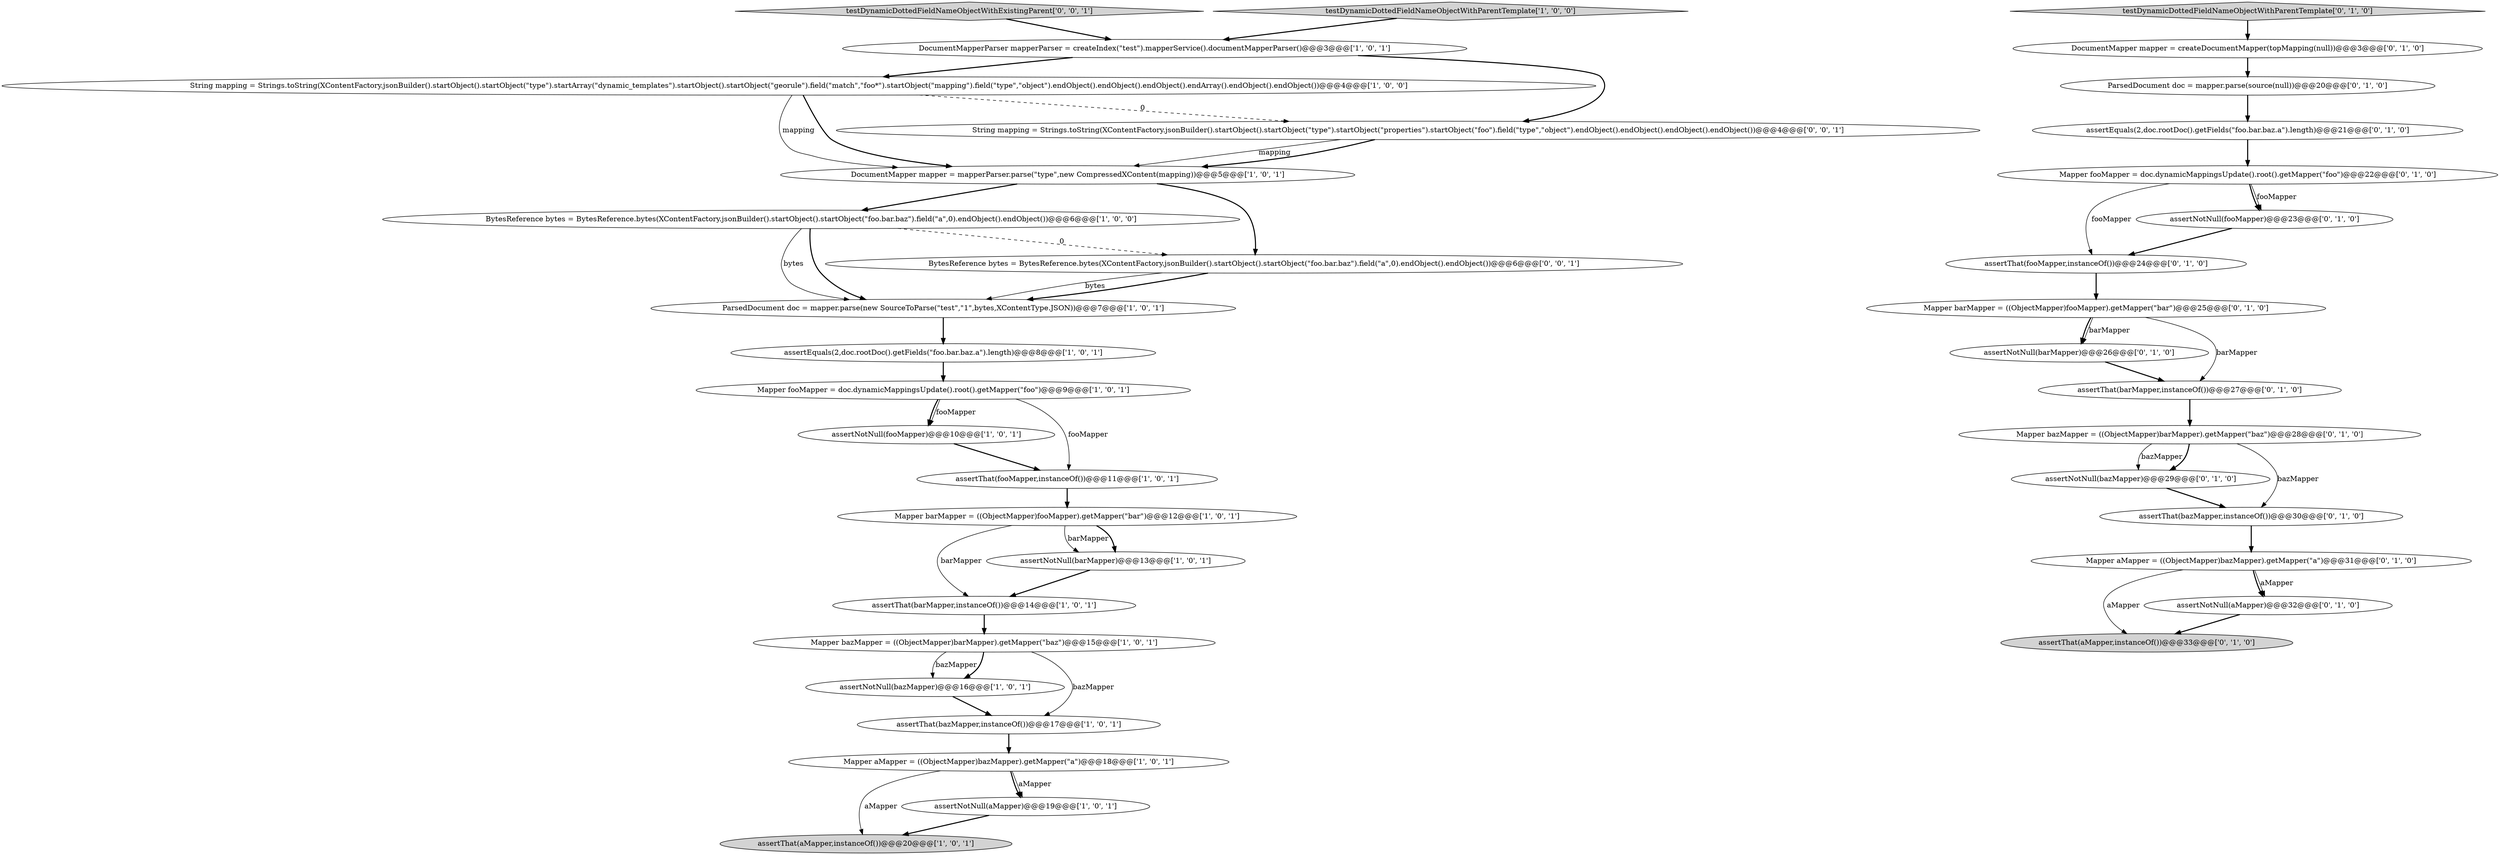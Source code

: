 digraph {
6 [style = filled, label = "assertNotNull(bazMapper)@@@16@@@['1', '0', '1']", fillcolor = white, shape = ellipse image = "AAA0AAABBB1BBB"];
32 [style = filled, label = "Mapper fooMapper = doc.dynamicMappingsUpdate().root().getMapper(\"foo\")@@@22@@@['0', '1', '0']", fillcolor = white, shape = ellipse image = "AAA0AAABBB2BBB"];
31 [style = filled, label = "assertEquals(2,doc.rootDoc().getFields(\"foo.bar.baz.a\").length)@@@21@@@['0', '1', '0']", fillcolor = white, shape = ellipse image = "AAA0AAABBB2BBB"];
3 [style = filled, label = "BytesReference bytes = BytesReference.bytes(XContentFactory.jsonBuilder().startObject().startObject(\"foo.bar.baz\").field(\"a\",0).endObject().endObject())@@@6@@@['1', '0', '0']", fillcolor = white, shape = ellipse image = "AAA0AAABBB1BBB"];
4 [style = filled, label = "assertThat(fooMapper,instanceOf())@@@11@@@['1', '0', '1']", fillcolor = white, shape = ellipse image = "AAA0AAABBB1BBB"];
5 [style = filled, label = "DocumentMapperParser mapperParser = createIndex(\"test\").mapperService().documentMapperParser()@@@3@@@['1', '0', '1']", fillcolor = white, shape = ellipse image = "AAA0AAABBB1BBB"];
23 [style = filled, label = "assertNotNull(barMapper)@@@26@@@['0', '1', '0']", fillcolor = white, shape = ellipse image = "AAA0AAABBB2BBB"];
16 [style = filled, label = "Mapper barMapper = ((ObjectMapper)fooMapper).getMapper(\"bar\")@@@12@@@['1', '0', '1']", fillcolor = white, shape = ellipse image = "AAA0AAABBB1BBB"];
17 [style = filled, label = "assertNotNull(fooMapper)@@@10@@@['1', '0', '1']", fillcolor = white, shape = ellipse image = "AAA0AAABBB1BBB"];
22 [style = filled, label = "DocumentMapper mapper = createDocumentMapper(topMapping(null))@@@3@@@['0', '1', '0']", fillcolor = white, shape = ellipse image = "AAA0AAABBB2BBB"];
35 [style = filled, label = "testDynamicDottedFieldNameObjectWithExistingParent['0', '0', '1']", fillcolor = lightgray, shape = diamond image = "AAA0AAABBB3BBB"];
11 [style = filled, label = "assertThat(barMapper,instanceOf())@@@14@@@['1', '0', '1']", fillcolor = white, shape = ellipse image = "AAA0AAABBB1BBB"];
34 [style = filled, label = "ParsedDocument doc = mapper.parse(source(null))@@@20@@@['0', '1', '0']", fillcolor = white, shape = ellipse image = "AAA1AAABBB2BBB"];
21 [style = filled, label = "testDynamicDottedFieldNameObjectWithParentTemplate['0', '1', '0']", fillcolor = lightgray, shape = diamond image = "AAA0AAABBB2BBB"];
30 [style = filled, label = "assertThat(fooMapper,instanceOf())@@@24@@@['0', '1', '0']", fillcolor = white, shape = ellipse image = "AAA0AAABBB2BBB"];
19 [style = filled, label = "Mapper aMapper = ((ObjectMapper)bazMapper).getMapper(\"a\")@@@31@@@['0', '1', '0']", fillcolor = white, shape = ellipse image = "AAA0AAABBB2BBB"];
36 [style = filled, label = "BytesReference bytes = BytesReference.bytes(XContentFactory.jsonBuilder().startObject().startObject(\"foo.bar.baz\").field(\"a\",0).endObject().endObject())@@@6@@@['0', '0', '1']", fillcolor = white, shape = ellipse image = "AAA0AAABBB3BBB"];
8 [style = filled, label = "assertThat(aMapper,instanceOf())@@@20@@@['1', '0', '1']", fillcolor = lightgray, shape = ellipse image = "AAA0AAABBB1BBB"];
24 [style = filled, label = "assertNotNull(bazMapper)@@@29@@@['0', '1', '0']", fillcolor = white, shape = ellipse image = "AAA0AAABBB2BBB"];
12 [style = filled, label = "assertEquals(2,doc.rootDoc().getFields(\"foo.bar.baz.a\").length)@@@8@@@['1', '0', '1']", fillcolor = white, shape = ellipse image = "AAA0AAABBB1BBB"];
1 [style = filled, label = "assertNotNull(barMapper)@@@13@@@['1', '0', '1']", fillcolor = white, shape = ellipse image = "AAA0AAABBB1BBB"];
25 [style = filled, label = "assertThat(aMapper,instanceOf())@@@33@@@['0', '1', '0']", fillcolor = lightgray, shape = ellipse image = "AAA0AAABBB2BBB"];
33 [style = filled, label = "Mapper bazMapper = ((ObjectMapper)barMapper).getMapper(\"baz\")@@@28@@@['0', '1', '0']", fillcolor = white, shape = ellipse image = "AAA0AAABBB2BBB"];
7 [style = filled, label = "Mapper bazMapper = ((ObjectMapper)barMapper).getMapper(\"baz\")@@@15@@@['1', '0', '1']", fillcolor = white, shape = ellipse image = "AAA0AAABBB1BBB"];
10 [style = filled, label = "testDynamicDottedFieldNameObjectWithParentTemplate['1', '0', '0']", fillcolor = lightgray, shape = diamond image = "AAA0AAABBB1BBB"];
27 [style = filled, label = "assertThat(barMapper,instanceOf())@@@27@@@['0', '1', '0']", fillcolor = white, shape = ellipse image = "AAA0AAABBB2BBB"];
29 [style = filled, label = "Mapper barMapper = ((ObjectMapper)fooMapper).getMapper(\"bar\")@@@25@@@['0', '1', '0']", fillcolor = white, shape = ellipse image = "AAA0AAABBB2BBB"];
20 [style = filled, label = "assertNotNull(aMapper)@@@32@@@['0', '1', '0']", fillcolor = white, shape = ellipse image = "AAA0AAABBB2BBB"];
9 [style = filled, label = "String mapping = Strings.toString(XContentFactory.jsonBuilder().startObject().startObject(\"type\").startArray(\"dynamic_templates\").startObject().startObject(\"georule\").field(\"match\",\"foo*\").startObject(\"mapping\").field(\"type\",\"object\").endObject().endObject().endObject().endArray().endObject().endObject())@@@4@@@['1', '0', '0']", fillcolor = white, shape = ellipse image = "AAA0AAABBB1BBB"];
26 [style = filled, label = "assertThat(bazMapper,instanceOf())@@@30@@@['0', '1', '0']", fillcolor = white, shape = ellipse image = "AAA0AAABBB2BBB"];
15 [style = filled, label = "Mapper aMapper = ((ObjectMapper)bazMapper).getMapper(\"a\")@@@18@@@['1', '0', '1']", fillcolor = white, shape = ellipse image = "AAA0AAABBB1BBB"];
13 [style = filled, label = "Mapper fooMapper = doc.dynamicMappingsUpdate().root().getMapper(\"foo\")@@@9@@@['1', '0', '1']", fillcolor = white, shape = ellipse image = "AAA0AAABBB1BBB"];
28 [style = filled, label = "assertNotNull(fooMapper)@@@23@@@['0', '1', '0']", fillcolor = white, shape = ellipse image = "AAA0AAABBB2BBB"];
2 [style = filled, label = "DocumentMapper mapper = mapperParser.parse(\"type\",new CompressedXContent(mapping))@@@5@@@['1', '0', '1']", fillcolor = white, shape = ellipse image = "AAA0AAABBB1BBB"];
14 [style = filled, label = "assertThat(bazMapper,instanceOf())@@@17@@@['1', '0', '1']", fillcolor = white, shape = ellipse image = "AAA0AAABBB1BBB"];
0 [style = filled, label = "ParsedDocument doc = mapper.parse(new SourceToParse(\"test\",\"1\",bytes,XContentType.JSON))@@@7@@@['1', '0', '1']", fillcolor = white, shape = ellipse image = "AAA0AAABBB1BBB"];
18 [style = filled, label = "assertNotNull(aMapper)@@@19@@@['1', '0', '1']", fillcolor = white, shape = ellipse image = "AAA0AAABBB1BBB"];
37 [style = filled, label = "String mapping = Strings.toString(XContentFactory.jsonBuilder().startObject().startObject(\"type\").startObject(\"properties\").startObject(\"foo\").field(\"type\",\"object\").endObject().endObject().endObject().endObject())@@@4@@@['0', '0', '1']", fillcolor = white, shape = ellipse image = "AAA0AAABBB3BBB"];
28->30 [style = bold, label=""];
3->36 [style = dashed, label="0"];
3->0 [style = solid, label="bytes"];
27->33 [style = bold, label=""];
7->6 [style = solid, label="bazMapper"];
9->2 [style = solid, label="mapping"];
21->22 [style = bold, label=""];
15->18 [style = bold, label=""];
4->16 [style = bold, label=""];
9->37 [style = dashed, label="0"];
13->17 [style = bold, label=""];
19->25 [style = solid, label="aMapper"];
19->20 [style = bold, label=""];
16->1 [style = solid, label="barMapper"];
9->2 [style = bold, label=""];
7->6 [style = bold, label=""];
13->17 [style = solid, label="fooMapper"];
37->2 [style = solid, label="mapping"];
37->2 [style = bold, label=""];
5->9 [style = bold, label=""];
31->32 [style = bold, label=""];
12->13 [style = bold, label=""];
11->7 [style = bold, label=""];
2->3 [style = bold, label=""];
1->11 [style = bold, label=""];
17->4 [style = bold, label=""];
29->23 [style = bold, label=""];
26->19 [style = bold, label=""];
20->25 [style = bold, label=""];
5->37 [style = bold, label=""];
2->36 [style = bold, label=""];
35->5 [style = bold, label=""];
33->26 [style = solid, label="bazMapper"];
6->14 [style = bold, label=""];
7->14 [style = solid, label="bazMapper"];
16->1 [style = bold, label=""];
22->34 [style = bold, label=""];
0->12 [style = bold, label=""];
36->0 [style = solid, label="bytes"];
34->31 [style = bold, label=""];
32->28 [style = bold, label=""];
3->0 [style = bold, label=""];
16->11 [style = solid, label="barMapper"];
32->30 [style = solid, label="fooMapper"];
36->0 [style = bold, label=""];
15->18 [style = solid, label="aMapper"];
29->27 [style = solid, label="barMapper"];
33->24 [style = solid, label="bazMapper"];
18->8 [style = bold, label=""];
33->24 [style = bold, label=""];
29->23 [style = solid, label="barMapper"];
14->15 [style = bold, label=""];
24->26 [style = bold, label=""];
15->8 [style = solid, label="aMapper"];
10->5 [style = bold, label=""];
32->28 [style = solid, label="fooMapper"];
30->29 [style = bold, label=""];
23->27 [style = bold, label=""];
19->20 [style = solid, label="aMapper"];
13->4 [style = solid, label="fooMapper"];
}
